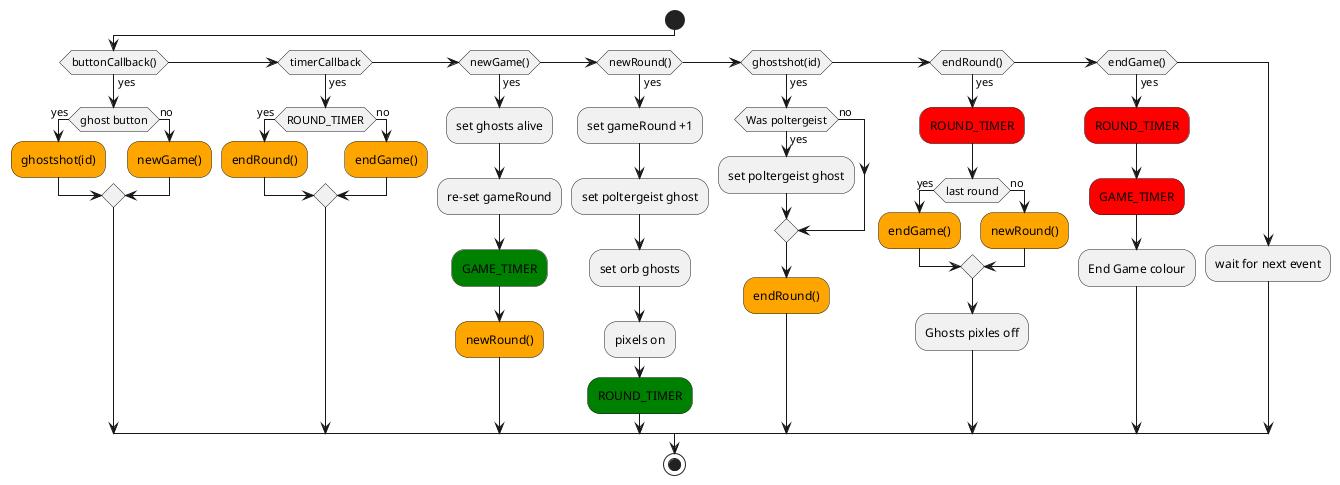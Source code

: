 @startuml Game flow

start
if (buttonCallback()) then (yes)
  if (ghost button) then (yes)
    #Orange:ghostshot(id);
  else (no)
    #Orange:newGame();
  endif

elseif (timerCallback) then (yes)
  if (ROUND_TIMER) then (yes)
    #Orange:endRound();
  else (no)
    #Orange:endGame();
  endif

elseif (newGame()) then (yes)
  :set ghosts alive;
  :re-set gameRound;
  #Green:GAME_TIMER;
  #Orange:newRound();

elseif (newRound()) then (yes)
  :set gameRound +1;
  :set poltergeist ghost;
  :set orb ghosts;
  :pixels on;
  #Green:ROUND_TIMER;

elseif (ghostshot(id)) then (yes)
    if (Was poltergeist) then (yes)
    :set poltergeist ghost;
  else (no)

  endif
#Orange:endRound();

elseif (endRound()) then (yes)
  #Red:ROUND_TIMER;
  if (last round) then (yes)
    #Orange:endGame();
  else (no)
    #Orange:newRound();
  endif
  :Ghosts pixles off;

elseif (endGame()) then (yes)
  #Red:ROUND_TIMER;
  #Red:GAME_TIMER;
  :End Game colour;

else
  :wait for next event;
endif
stop
@enduml